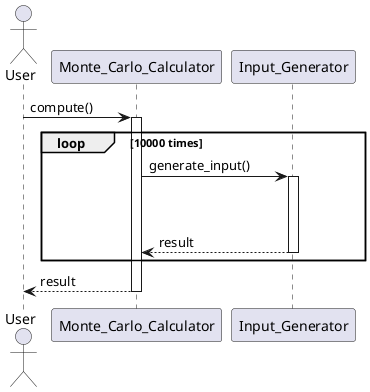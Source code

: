 @startuml
actor User
User -> Monte_Carlo_Calculator++: compute()
loop 10000 times
    Monte_Carlo_Calculator -> Input_Generator: generate_input()
    activate Input_Generator
    ||45||
    return result
    deactivate Input_Generator
end
User <-- Monte_Carlo_Calculator-- : result
@enduml
